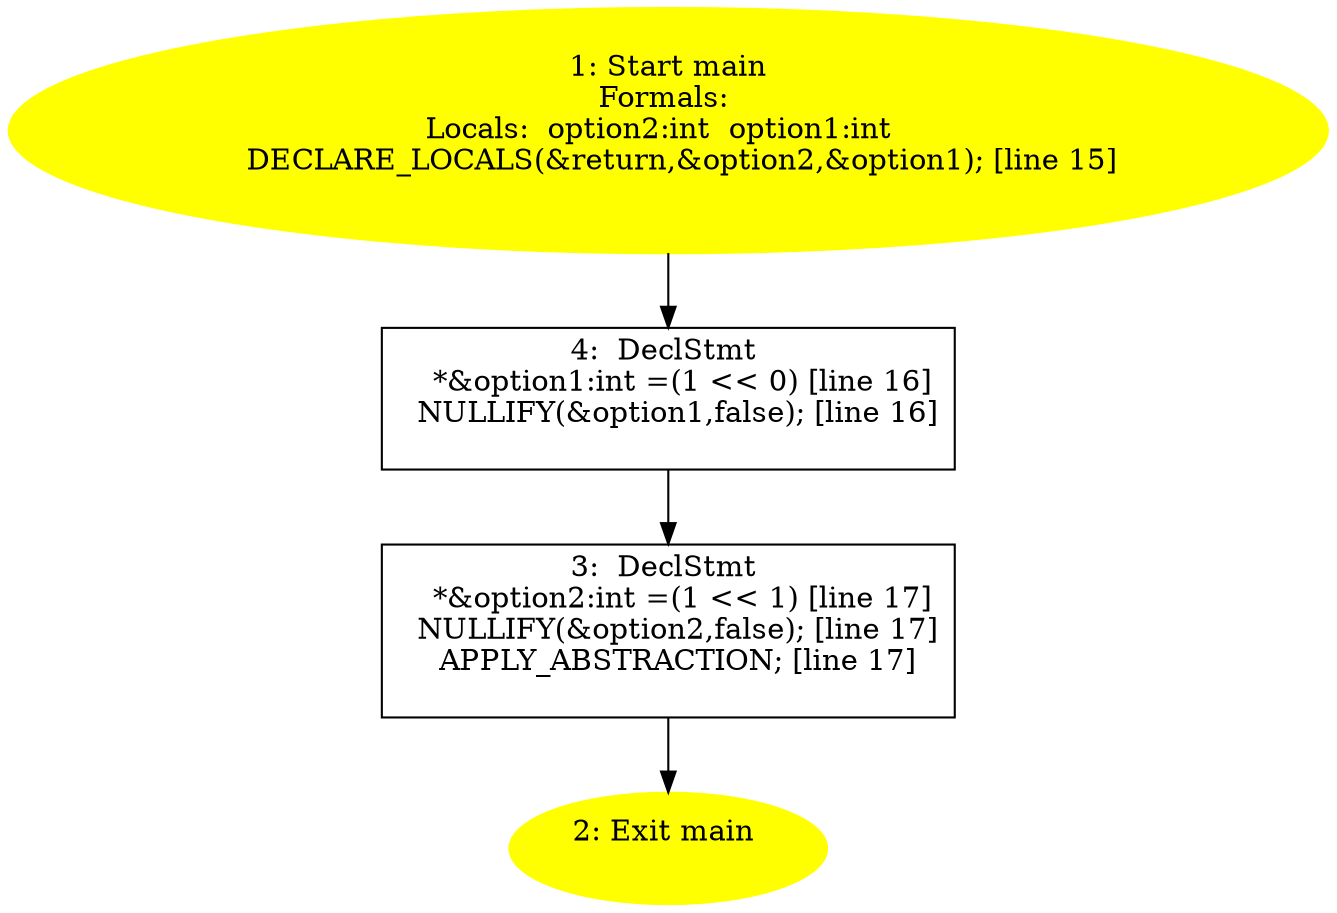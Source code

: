 digraph iCFG {
4 [label="4:  DeclStmt \n   *&option1:int =(1 << 0) [line 16]\n  NULLIFY(&option1,false); [line 16]\n " shape="box"]
	

	 4 -> 3 ;
3 [label="3:  DeclStmt \n   *&option2:int =(1 << 1) [line 17]\n  NULLIFY(&option2,false); [line 17]\n  APPLY_ABSTRACTION; [line 17]\n " shape="box"]
	

	 3 -> 2 ;
2 [label="2: Exit main \n  " color=yellow style=filled]
	

1 [label="1: Start main\nFormals: \nLocals:  option2:int  option1:int  \n   DECLARE_LOCALS(&return,&option2,&option1); [line 15]\n " color=yellow style=filled]
	

	 1 -> 4 ;
}
